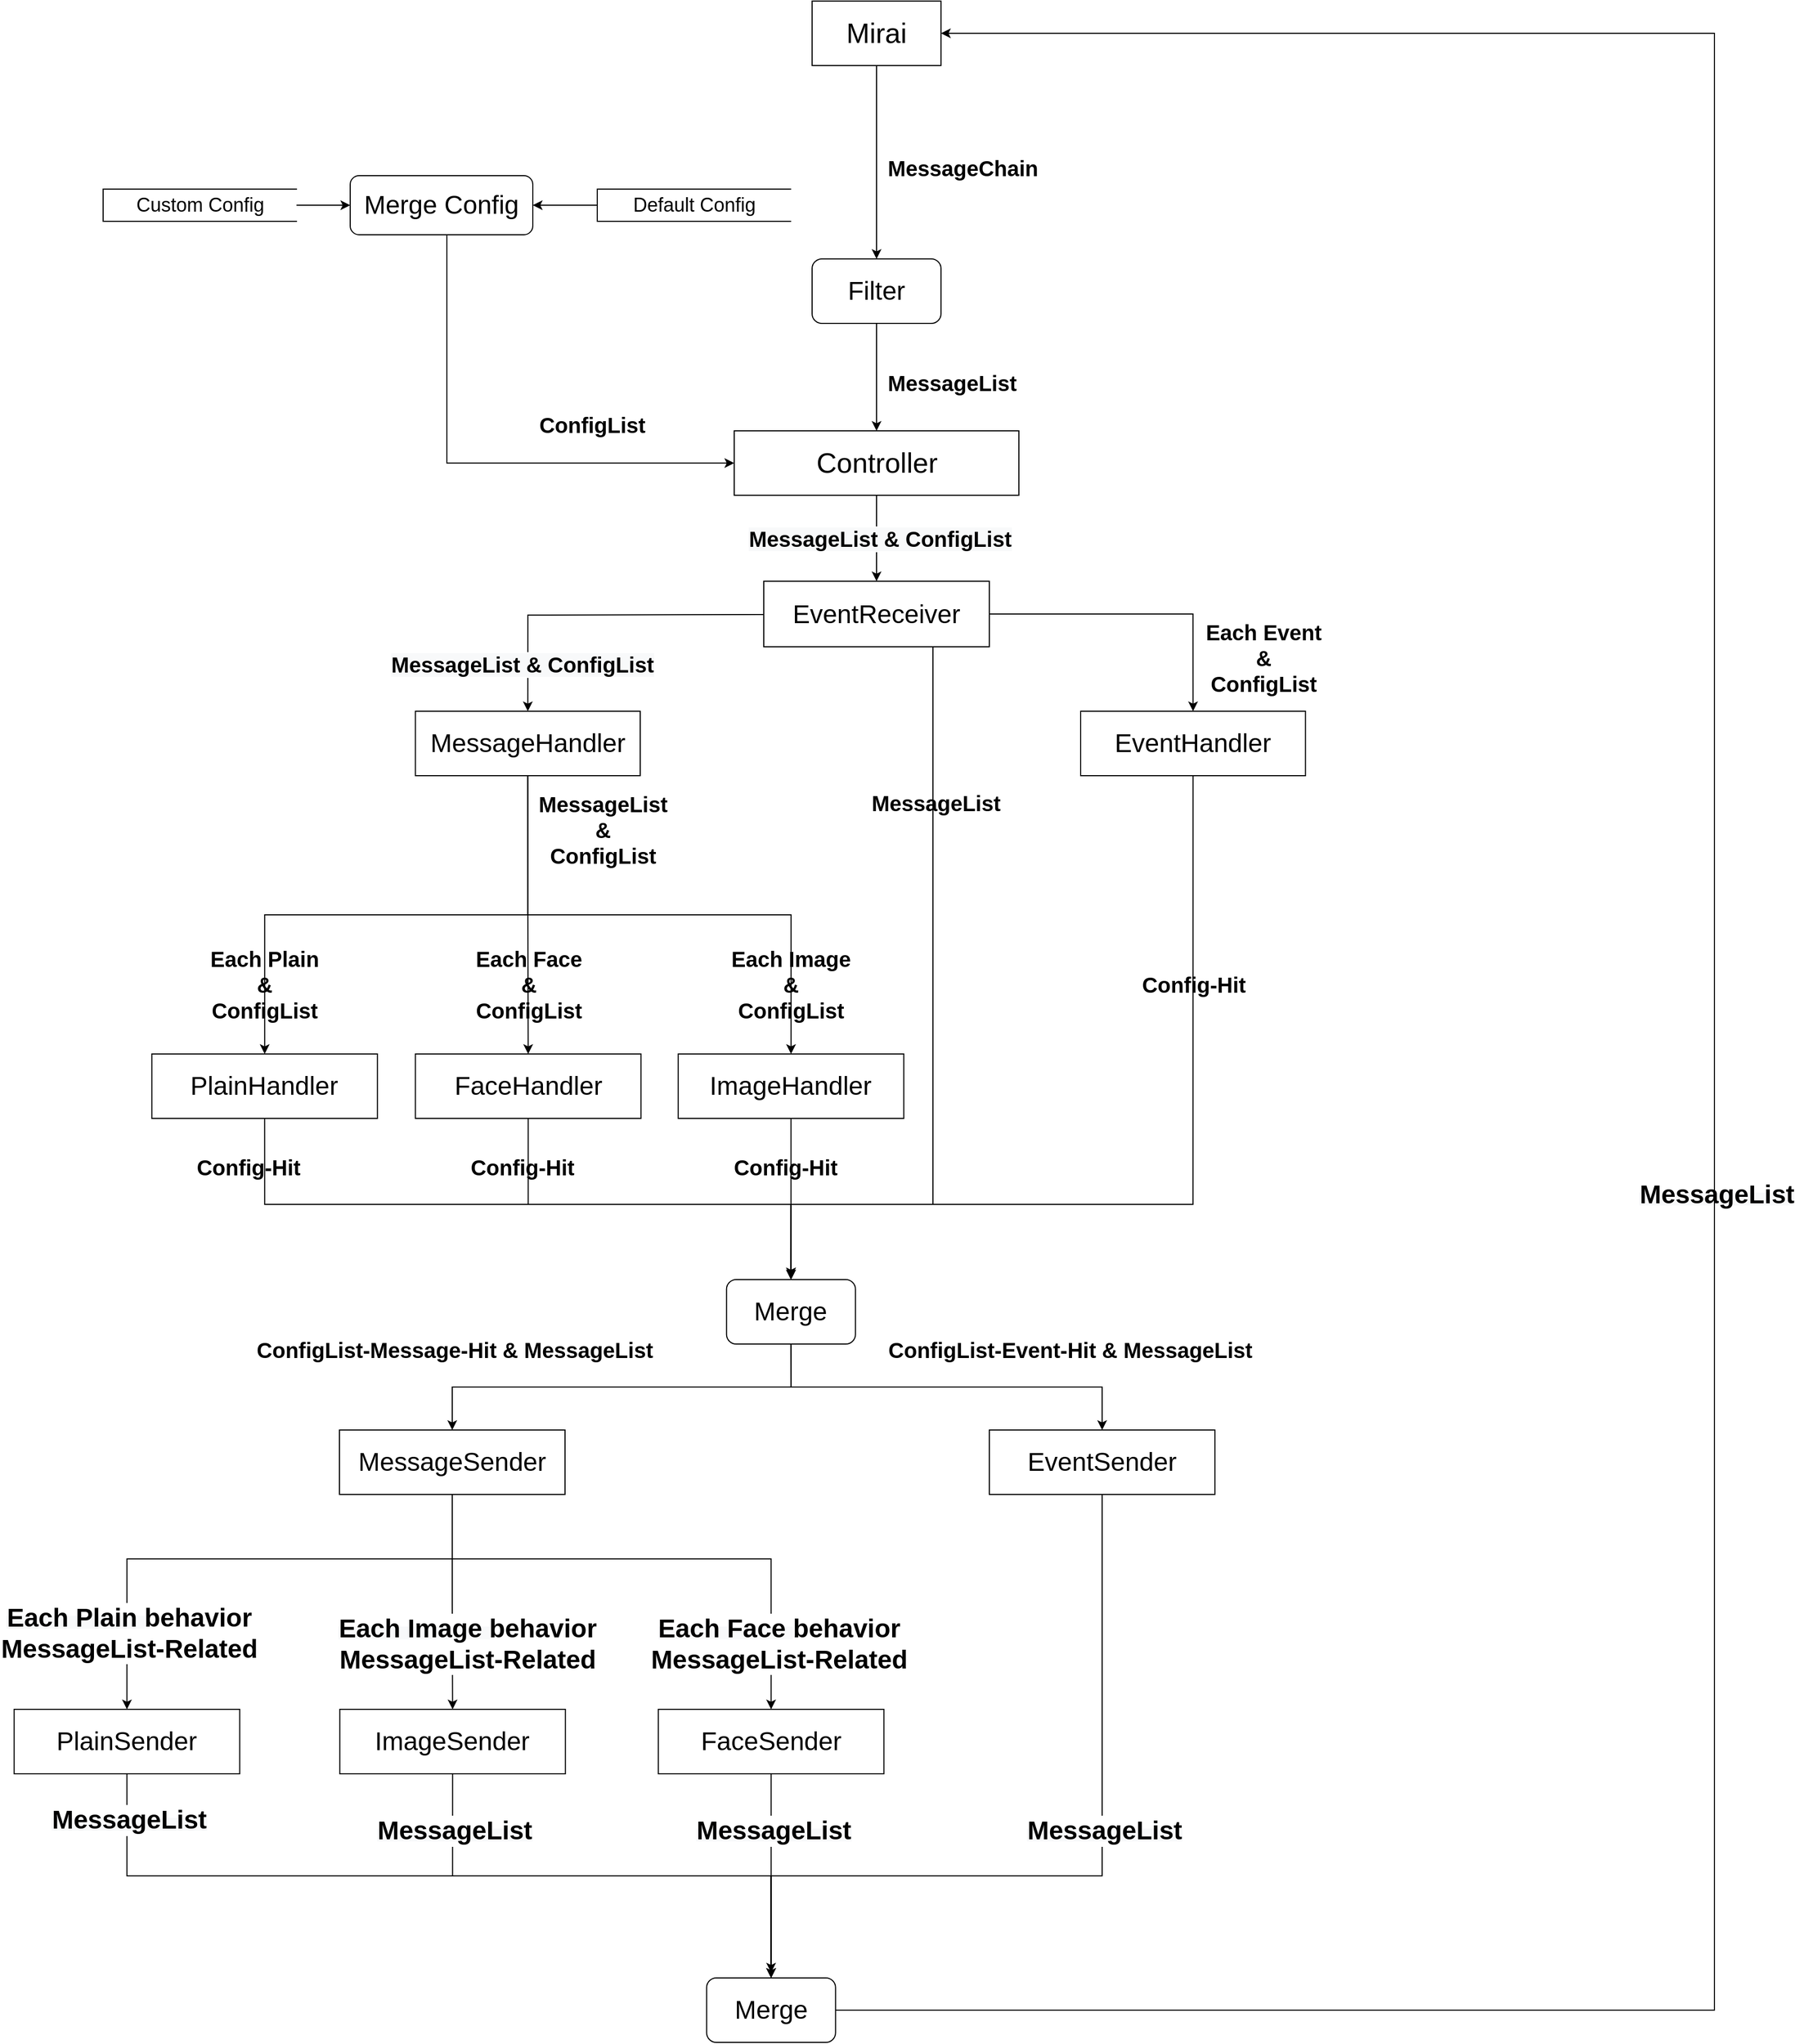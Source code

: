 <mxfile version="12.6.5" type="device"><diagram id="Zf6IZv06va2XPrQwD09p" name="第 1 页"><mxGraphModel dx="1851" dy="1761" grid="1" gridSize="10" guides="1" tooltips="1" connect="1" arrows="1" fold="1" page="1" pageScale="1" pageWidth="827" pageHeight="1169" math="0" shadow="0"><root><mxCell id="0"/><mxCell id="1" parent="0"/><mxCell id="IMlnfKx3iFtXS9hZIWbz-4" value="" style="edgeStyle=orthogonalEdgeStyle;rounded=0;orthogonalLoop=1;jettySize=auto;html=1;fontSize=18;entryX=0.5;entryY=0;entryDx=0;entryDy=0;" parent="1" source="IMlnfKx3iFtXS9hZIWbz-2" target="ad4qZqW91-yAQadWmKgG-16" edge="1"><mxGeometry relative="1" as="geometry"/></mxCell><mxCell id="IMlnfKx3iFtXS9hZIWbz-2" value="Mirai" style="rounded=0;whiteSpace=wrap;html=1;fontSize=26;" parent="1" vertex="1"><mxGeometry x="580" y="-410" width="120" height="60" as="geometry"/></mxCell><mxCell id="ad4qZqW91-yAQadWmKgG-41" style="edgeStyle=orthogonalEdgeStyle;rounded=0;orthogonalLoop=1;jettySize=auto;html=1;exitX=0.5;exitY=1;exitDx=0;exitDy=0;entryX=0.5;entryY=0;entryDx=0;entryDy=0;" parent="1" source="IMlnfKx3iFtXS9hZIWbz-3" target="ad4qZqW91-yAQadWmKgG-75" edge="1"><mxGeometry relative="1" as="geometry"><mxPoint x="640" y="131" as="targetPoint"/></mxGeometry></mxCell><mxCell id="ad4qZqW91-yAQadWmKgG-74" value="&lt;span style=&quot;font-size: 20px ; font-weight: 700 ; background-color: rgb(248 , 249 , 250)&quot;&gt;MessageList &amp;amp; ConfigList&lt;/span&gt;" style="edgeLabel;html=1;align=center;verticalAlign=middle;resizable=0;points=[];" parent="ad4qZqW91-yAQadWmKgG-41" vertex="1" connectable="0"><mxGeometry x="-0.391" y="3" relative="1" as="geometry"><mxPoint y="15.71" as="offset"/></mxGeometry></mxCell><mxCell id="IMlnfKx3iFtXS9hZIWbz-3" value="Controller" style="rounded=0;whiteSpace=wrap;html=1;fontSize=26;" parent="1" vertex="1"><mxGeometry x="507.5" y="-10" width="265" height="60" as="geometry"/></mxCell><mxCell id="IMlnfKx3iFtXS9hZIWbz-5" value="MessageChain" style="text;html=1;align=center;verticalAlign=middle;resizable=0;points=[];autosize=1;fontSize=20;fontStyle=1" parent="1" vertex="1"><mxGeometry x="640" y="-270" width="160" height="30" as="geometry"/></mxCell><mxCell id="ad4qZqW91-yAQadWmKgG-62" style="edgeStyle=orthogonalEdgeStyle;rounded=0;orthogonalLoop=1;jettySize=auto;html=1;entryX=0;entryY=0.5;entryDx=0;entryDy=0;" parent="1" source="IMlnfKx3iFtXS9hZIWbz-32" target="ad4qZqW91-yAQadWmKgG-10" edge="1"><mxGeometry relative="1" as="geometry"/></mxCell><mxCell id="IMlnfKx3iFtXS9hZIWbz-32" value="Custom Config" style="html=1;dashed=0;whitespace=wrap;shape=partialRectangle;right=0;fontSize=18;" parent="1" vertex="1"><mxGeometry x="-80" y="-235" width="180" height="30" as="geometry"/></mxCell><mxCell id="IMlnfKx3iFtXS9hZIWbz-41" value="ConfigList" style="text;html=1;align=center;verticalAlign=middle;resizable=0;points=[];autosize=1;fontSize=20;fontStyle=1" parent="1" vertex="1"><mxGeometry x="320" y="-30.71" width="110" height="30" as="geometry"/></mxCell><mxCell id="IMlnfKx3iFtXS9hZIWbz-56" value="MessageList" style="text;html=1;align=center;verticalAlign=middle;resizable=0;points=[];autosize=1;fontSize=20;fontStyle=1" parent="1" vertex="1"><mxGeometry x="640" y="-70" width="140" height="30" as="geometry"/></mxCell><mxCell id="IMlnfKx3iFtXS9hZIWbz-117" value="Each Image&lt;br style=&quot;font-size: 20px&quot;&gt;&amp;amp;&lt;br style=&quot;font-size: 20px&quot;&gt;ConfigList" style="text;html=1;align=center;verticalAlign=middle;resizable=0;points=[];autosize=1;fontSize=20;rotation=0;fontStyle=1" parent="1" vertex="1"><mxGeometry x="495.35" y="465" width="130" height="80" as="geometry"/></mxCell><mxCell id="IMlnfKx3iFtXS9hZIWbz-124" value="Each Event&lt;br style=&quot;font-size: 20px&quot;&gt;&amp;amp;&lt;br style=&quot;font-size: 20px&quot;&gt;ConfigList" style="text;html=1;align=center;verticalAlign=middle;resizable=0;points=[];autosize=1;fontSize=20;rotation=0;fontStyle=1" parent="1" vertex="1"><mxGeometry x="940" y="161" width="120" height="80" as="geometry"/></mxCell><mxCell id="IMlnfKx3iFtXS9hZIWbz-142" value="MessageList&lt;br style=&quot;font-size: 20px&quot;&gt;&amp;amp;&lt;br style=&quot;font-size: 20px&quot;&gt;ConfigList" style="text;html=1;align=center;verticalAlign=middle;resizable=0;points=[];autosize=1;fontSize=20;fontStyle=1" parent="1" vertex="1"><mxGeometry x="315.35" y="321" width="140" height="80" as="geometry"/></mxCell><mxCell id="ad4qZqW91-yAQadWmKgG-45" style="edgeStyle=orthogonalEdgeStyle;rounded=0;orthogonalLoop=1;jettySize=auto;html=1;exitX=0.5;exitY=1;exitDx=0;exitDy=0;" parent="1" source="ad4qZqW91-yAQadWmKgG-6" target="ad4qZqW91-yAQadWmKgG-27" edge="1"><mxGeometry relative="1" as="geometry"/></mxCell><mxCell id="ad4qZqW91-yAQadWmKgG-46" style="edgeStyle=orthogonalEdgeStyle;rounded=0;orthogonalLoop=1;jettySize=auto;html=1;exitX=0.5;exitY=1;exitDx=0;exitDy=0;" parent="1" source="ad4qZqW91-yAQadWmKgG-6" target="ad4qZqW91-yAQadWmKgG-26" edge="1"><mxGeometry relative="1" as="geometry"/></mxCell><mxCell id="HcAoLyQ99VfXe_Rrk7Wu-55" style="edgeStyle=orthogonalEdgeStyle;rounded=0;orthogonalLoop=1;jettySize=auto;html=1;exitX=0.5;exitY=1;exitDx=0;exitDy=0;entryX=0.5;entryY=0;entryDx=0;entryDy=0;strokeColor=#000000;" parent="1" source="ad4qZqW91-yAQadWmKgG-6" target="ad4qZqW91-yAQadWmKgG-21" edge="1"><mxGeometry relative="1" as="geometry"/></mxCell><mxCell id="ad4qZqW91-yAQadWmKgG-6" value="&lt;font style=&quot;font-size: 24px&quot;&gt;MessageHandler&lt;/font&gt;" style="rounded=0;whiteSpace=wrap;html=1;" parent="1" vertex="1"><mxGeometry x="210.71" y="251" width="209.29" height="60" as="geometry"/></mxCell><mxCell id="ad4qZqW91-yAQadWmKgG-63" style="edgeStyle=orthogonalEdgeStyle;rounded=0;orthogonalLoop=1;jettySize=auto;html=1;entryX=0;entryY=0.5;entryDx=0;entryDy=0;" parent="1" source="ad4qZqW91-yAQadWmKgG-10" target="IMlnfKx3iFtXS9hZIWbz-3" edge="1"><mxGeometry relative="1" as="geometry"><Array as="points"><mxPoint x="240" y="20"/></Array></mxGeometry></mxCell><mxCell id="ad4qZqW91-yAQadWmKgG-10" value="&lt;font style=&quot;font-size: 24px&quot;&gt;Merge Config&lt;/font&gt;" style="rounded=1;whiteSpace=wrap;html=1;" parent="1" vertex="1"><mxGeometry x="150" y="-247.5" width="170" height="55" as="geometry"/></mxCell><mxCell id="ad4qZqW91-yAQadWmKgG-61" style="edgeStyle=orthogonalEdgeStyle;rounded=0;orthogonalLoop=1;jettySize=auto;html=1;entryX=1;entryY=0.5;entryDx=0;entryDy=0;" parent="1" source="ad4qZqW91-yAQadWmKgG-11" target="ad4qZqW91-yAQadWmKgG-10" edge="1"><mxGeometry relative="1" as="geometry"/></mxCell><mxCell id="ad4qZqW91-yAQadWmKgG-11" value="Default Config" style="html=1;dashed=0;whitespace=wrap;shape=partialRectangle;right=0;fontSize=18;" parent="1" vertex="1"><mxGeometry x="380" y="-235" width="180" height="30" as="geometry"/></mxCell><mxCell id="ad4qZqW91-yAQadWmKgG-19" style="edgeStyle=orthogonalEdgeStyle;rounded=0;orthogonalLoop=1;jettySize=auto;html=1;exitX=0.5;exitY=1;exitDx=0;exitDy=0;" parent="1" source="ad4qZqW91-yAQadWmKgG-16" target="IMlnfKx3iFtXS9hZIWbz-3" edge="1"><mxGeometry relative="1" as="geometry"><mxPoint x="640" y="-100" as="sourcePoint"/><Array as="points"><mxPoint x="640" y="-20"/><mxPoint x="640" y="-20"/></Array></mxGeometry></mxCell><mxCell id="ad4qZqW91-yAQadWmKgG-16" value="&lt;font style=&quot;font-size: 24px&quot;&gt;Filter&lt;/font&gt;" style="rounded=1;whiteSpace=wrap;html=1;" parent="1" vertex="1"><mxGeometry x="580" y="-170" width="120" height="60" as="geometry"/></mxCell><mxCell id="HcAoLyQ99VfXe_Rrk7Wu-59" style="edgeStyle=orthogonalEdgeStyle;rounded=0;orthogonalLoop=1;jettySize=auto;html=1;exitX=0.5;exitY=1;exitDx=0;exitDy=0;entryX=0.5;entryY=0;entryDx=0;entryDy=0;strokeColor=#000000;" parent="1" source="ad4qZqW91-yAQadWmKgG-21" target="ad4qZqW91-yAQadWmKgG-47" edge="1"><mxGeometry relative="1" as="geometry"><Array as="points"><mxPoint x="316" y="710"/><mxPoint x="560" y="710"/></Array></mxGeometry></mxCell><mxCell id="ad4qZqW91-yAQadWmKgG-21" value="&lt;font style=&quot;font-size: 24px&quot;&gt;FaceHandler&lt;/font&gt;" style="rounded=0;whiteSpace=wrap;html=1;" parent="1" vertex="1"><mxGeometry x="210.7" y="570" width="210" height="60" as="geometry"/></mxCell><mxCell id="HcAoLyQ99VfXe_Rrk7Wu-41" style="edgeStyle=orthogonalEdgeStyle;rounded=0;orthogonalLoop=1;jettySize=auto;html=1;entryX=0.5;entryY=0;entryDx=0;entryDy=0;strokeColor=#000000;exitX=0.5;exitY=1;exitDx=0;exitDy=0;" parent="1" source="ad4qZqW91-yAQadWmKgG-24" edge="1"><mxGeometry relative="1" as="geometry"><mxPoint x="970" y="410" as="sourcePoint"/><mxPoint x="560.35" y="778" as="targetPoint"/><Array as="points"><mxPoint x="935" y="710"/><mxPoint x="560" y="710"/></Array></mxGeometry></mxCell><mxCell id="ad4qZqW91-yAQadWmKgG-24" value="&lt;font style=&quot;font-size: 24px&quot;&gt;EventHandler&lt;/font&gt;" style="rounded=0;whiteSpace=wrap;html=1;" parent="1" vertex="1"><mxGeometry x="830.0" y="251" width="209.29" height="60" as="geometry"/></mxCell><mxCell id="HcAoLyQ99VfXe_Rrk7Wu-58" style="edgeStyle=orthogonalEdgeStyle;rounded=0;orthogonalLoop=1;jettySize=auto;html=1;exitX=0.5;exitY=1;exitDx=0;exitDy=0;entryX=0.5;entryY=0;entryDx=0;entryDy=0;strokeColor=#000000;" parent="1" source="ad4qZqW91-yAQadWmKgG-26" target="ad4qZqW91-yAQadWmKgG-47" edge="1"><mxGeometry relative="1" as="geometry"><Array as="points"><mxPoint x="70" y="710"/><mxPoint x="560" y="710"/></Array></mxGeometry></mxCell><mxCell id="ad4qZqW91-yAQadWmKgG-26" value="&lt;font style=&quot;font-size: 24px&quot;&gt;PlainHandler&lt;/font&gt;" style="rounded=0;whiteSpace=wrap;html=1;" parent="1" vertex="1"><mxGeometry x="-34.65" y="570" width="210" height="60" as="geometry"/></mxCell><mxCell id="HcAoLyQ99VfXe_Rrk7Wu-37" style="edgeStyle=orthogonalEdgeStyle;rounded=0;orthogonalLoop=1;jettySize=auto;html=1;exitX=0.5;exitY=1;exitDx=0;exitDy=0;entryX=0.5;entryY=0;entryDx=0;entryDy=0;strokeColor=#000000;" parent="1" source="ad4qZqW91-yAQadWmKgG-27" target="ad4qZqW91-yAQadWmKgG-47" edge="1"><mxGeometry relative="1" as="geometry"/></mxCell><mxCell id="ad4qZqW91-yAQadWmKgG-27" value="&lt;font style=&quot;font-size: 24px&quot;&gt;ImageHandler&lt;/font&gt;" style="rounded=0;whiteSpace=wrap;html=1;" parent="1" vertex="1"><mxGeometry x="455.35" y="570" width="210" height="60" as="geometry"/></mxCell><mxCell id="ad4qZqW91-yAQadWmKgG-29" value="Each Plain&lt;br style=&quot;font-size: 20px&quot;&gt;&amp;amp;&lt;br style=&quot;font-size: 20px&quot;&gt;ConfigList" style="text;html=1;align=center;verticalAlign=middle;resizable=0;points=[];autosize=1;fontSize=20;rotation=0;fontStyle=1" parent="1" vertex="1"><mxGeometry x="10.35" y="465" width="120" height="80" as="geometry"/></mxCell><mxCell id="HcAoLyQ99VfXe_Rrk7Wu-66" style="edgeStyle=orthogonalEdgeStyle;rounded=0;orthogonalLoop=1;jettySize=auto;html=1;exitX=0.5;exitY=1;exitDx=0;exitDy=0;entryX=0.5;entryY=0;entryDx=0;entryDy=0;strokeColor=#000000;" parent="1" source="ad4qZqW91-yAQadWmKgG-33" target="HcAoLyQ99VfXe_Rrk7Wu-8" edge="1"><mxGeometry relative="1" as="geometry"><Array as="points"><mxPoint x="245" y="1040"/><mxPoint x="-58" y="1040"/></Array></mxGeometry></mxCell><mxCell id="HcAoLyQ99VfXe_Rrk7Wu-67" style="edgeStyle=orthogonalEdgeStyle;rounded=0;orthogonalLoop=1;jettySize=auto;html=1;exitX=0.5;exitY=1;exitDx=0;exitDy=0;entryX=0.5;entryY=0;entryDx=0;entryDy=0;strokeColor=#000000;" parent="1" source="ad4qZqW91-yAQadWmKgG-33" target="HcAoLyQ99VfXe_Rrk7Wu-9" edge="1"><mxGeometry relative="1" as="geometry"/></mxCell><mxCell id="HcAoLyQ99VfXe_Rrk7Wu-68" style="edgeStyle=orthogonalEdgeStyle;rounded=0;orthogonalLoop=1;jettySize=auto;html=1;exitX=0.5;exitY=1;exitDx=0;exitDy=0;entryX=0.5;entryY=0;entryDx=0;entryDy=0;strokeColor=#000000;" parent="1" source="ad4qZqW91-yAQadWmKgG-33" target="HcAoLyQ99VfXe_Rrk7Wu-10" edge="1"><mxGeometry relative="1" as="geometry"><Array as="points"><mxPoint x="245" y="1040"/><mxPoint x="542" y="1040"/></Array></mxGeometry></mxCell><mxCell id="ad4qZqW91-yAQadWmKgG-33" value="&lt;font style=&quot;font-size: 24px&quot;&gt;MessageSender&lt;/font&gt;" style="rounded=0;whiteSpace=wrap;html=1;" parent="1" vertex="1"><mxGeometry x="140" y="920" width="210" height="60" as="geometry"/></mxCell><mxCell id="ad4qZqW91-yAQadWmKgG-42" style="edgeStyle=orthogonalEdgeStyle;rounded=0;orthogonalLoop=1;jettySize=auto;html=1;entryX=0.5;entryY=0;entryDx=0;entryDy=0;" parent="1" target="ad4qZqW91-yAQadWmKgG-6" edge="1"><mxGeometry relative="1" as="geometry"><mxPoint x="535" y="161" as="sourcePoint"/></mxGeometry></mxCell><mxCell id="ad4qZqW91-yAQadWmKgG-43" style="edgeStyle=orthogonalEdgeStyle;rounded=0;orthogonalLoop=1;jettySize=auto;html=1;exitX=1;exitY=0.5;exitDx=0;exitDy=0;entryX=0.5;entryY=0;entryDx=0;entryDy=0;" parent="1" source="ad4qZqW91-yAQadWmKgG-75" target="ad4qZqW91-yAQadWmKgG-24" edge="1"><mxGeometry relative="1" as="geometry"><mxPoint x="745" y="161" as="sourcePoint"/></mxGeometry></mxCell><mxCell id="HcAoLyQ99VfXe_Rrk7Wu-63" style="edgeStyle=orthogonalEdgeStyle;rounded=0;orthogonalLoop=1;jettySize=auto;html=1;exitX=0.5;exitY=1;exitDx=0;exitDy=0;entryX=0.5;entryY=0;entryDx=0;entryDy=0;strokeColor=#000000;" parent="1" source="ad4qZqW91-yAQadWmKgG-47" target="ad4qZqW91-yAQadWmKgG-33" edge="1"><mxGeometry relative="1" as="geometry"/></mxCell><mxCell id="HcAoLyQ99VfXe_Rrk7Wu-64" style="edgeStyle=orthogonalEdgeStyle;rounded=0;orthogonalLoop=1;jettySize=auto;html=1;exitX=0.5;exitY=1;exitDx=0;exitDy=0;entryX=0.5;entryY=0;entryDx=0;entryDy=0;strokeColor=#000000;" parent="1" source="ad4qZqW91-yAQadWmKgG-47" target="HcAoLyQ99VfXe_Rrk7Wu-11" edge="1"><mxGeometry relative="1" as="geometry"/></mxCell><mxCell id="ad4qZqW91-yAQadWmKgG-47" value="&lt;font style=&quot;font-size: 24px&quot;&gt;Merge&lt;/font&gt;" style="rounded=1;whiteSpace=wrap;html=1;" parent="1" vertex="1"><mxGeometry x="500.35" y="780" width="120" height="60" as="geometry"/></mxCell><mxCell id="HcAoLyQ99VfXe_Rrk7Wu-48" style="edgeStyle=orthogonalEdgeStyle;rounded=0;orthogonalLoop=1;jettySize=auto;html=1;strokeColor=#000000;entryX=0.5;entryY=0;entryDx=0;entryDy=0;exitX=0.75;exitY=1;exitDx=0;exitDy=0;" parent="1" source="ad4qZqW91-yAQadWmKgG-75" edge="1"><mxGeometry relative="1" as="geometry"><mxPoint x="560.35" y="778" as="targetPoint"/><mxPoint x="660" y="250" as="sourcePoint"/><Array as="points"><mxPoint x="693" y="710"/><mxPoint x="560" y="710"/></Array></mxGeometry></mxCell><mxCell id="ad4qZqW91-yAQadWmKgG-75" value="&lt;span style=&quot;font-size: 24px&quot;&gt;EventReceiver&lt;/span&gt;" style="rounded=0;whiteSpace=wrap;html=1;" parent="1" vertex="1"><mxGeometry x="535" y="130" width="210" height="61" as="geometry"/></mxCell><mxCell id="HcAoLyQ99VfXe_Rrk7Wu-1" value="&lt;span style=&quot;font-size: 20px ; font-weight: 700 ; background-color: rgb(248 , 249 , 250)&quot;&gt;MessageList &amp;amp; ConfigList&lt;/span&gt;" style="edgeLabel;html=1;align=center;verticalAlign=middle;resizable=0;points=[];" parent="1" vertex="1" connectable="0"><mxGeometry x="310" y="190.996" as="geometry"><mxPoint y="15.71" as="offset"/></mxGeometry></mxCell><mxCell id="HcAoLyQ99VfXe_Rrk7Wu-3" value="Config-Hit" style="text;html=1;align=center;verticalAlign=middle;resizable=0;points=[];autosize=1;fontSize=20;fontStyle=1" parent="1" vertex="1"><mxGeometry x="879.64" y="490" width="110" height="30" as="geometry"/></mxCell><mxCell id="HcAoLyQ99VfXe_Rrk7Wu-5" value="&lt;span style=&quot;background-color: rgb(248 , 249 , 250)&quot;&gt;&lt;font style=&quot;font-size: 24px&quot;&gt;MessageList&lt;/font&gt;&lt;/span&gt;" style="edgeLabel;html=1;align=center;verticalAlign=middle;resizable=0;points=[];fontStyle=1" parent="1" vertex="1" connectable="0"><mxGeometry x="1420" y="690.001" as="geometry"><mxPoint x="1.65" y="10.43" as="offset"/></mxGeometry></mxCell><mxCell id="HcAoLyQ99VfXe_Rrk7Wu-69" style="edgeStyle=orthogonalEdgeStyle;rounded=0;orthogonalLoop=1;jettySize=auto;html=1;exitX=0.5;exitY=1;exitDx=0;exitDy=0;entryX=0.5;entryY=0;entryDx=0;entryDy=0;strokeColor=#000000;" parent="1" source="HcAoLyQ99VfXe_Rrk7Wu-8" target="HcAoLyQ99VfXe_Rrk7Wu-23" edge="1"><mxGeometry relative="1" as="geometry"/></mxCell><mxCell id="HcAoLyQ99VfXe_Rrk7Wu-8" value="&lt;font style=&quot;font-size: 24px&quot;&gt;PlainSender&lt;/font&gt;" style="rounded=0;whiteSpace=wrap;html=1;" parent="1" vertex="1"><mxGeometry x="-162.82" y="1180" width="210" height="60" as="geometry"/></mxCell><mxCell id="HcAoLyQ99VfXe_Rrk7Wu-70" style="edgeStyle=orthogonalEdgeStyle;rounded=0;orthogonalLoop=1;jettySize=auto;html=1;exitX=0.5;exitY=1;exitDx=0;exitDy=0;strokeColor=#000000;entryX=0.5;entryY=0;entryDx=0;entryDy=0;" parent="1" source="HcAoLyQ99VfXe_Rrk7Wu-9" target="HcAoLyQ99VfXe_Rrk7Wu-23" edge="1"><mxGeometry relative="1" as="geometry"><mxPoint x="640" y="1340" as="targetPoint"/></mxGeometry></mxCell><mxCell id="HcAoLyQ99VfXe_Rrk7Wu-9" value="&lt;font style=&quot;font-size: 24px&quot;&gt;ImageSender&lt;/font&gt;" style="rounded=0;whiteSpace=wrap;html=1;" parent="1" vertex="1"><mxGeometry x="140.33" y="1180" width="210" height="60" as="geometry"/></mxCell><mxCell id="HcAoLyQ99VfXe_Rrk7Wu-72" style="edgeStyle=orthogonalEdgeStyle;rounded=0;orthogonalLoop=1;jettySize=auto;html=1;exitX=0.5;exitY=1;exitDx=0;exitDy=0;entryX=0.5;entryY=0;entryDx=0;entryDy=0;strokeColor=#000000;" parent="1" source="HcAoLyQ99VfXe_Rrk7Wu-10" target="HcAoLyQ99VfXe_Rrk7Wu-23" edge="1"><mxGeometry relative="1" as="geometry"/></mxCell><mxCell id="HcAoLyQ99VfXe_Rrk7Wu-10" value="&lt;font style=&quot;font-size: 24px&quot;&gt;FaceSender&lt;/font&gt;" style="rounded=0;whiteSpace=wrap;html=1;" parent="1" vertex="1"><mxGeometry x="436.83" y="1180" width="210" height="60" as="geometry"/></mxCell><mxCell id="HcAoLyQ99VfXe_Rrk7Wu-73" style="edgeStyle=orthogonalEdgeStyle;rounded=0;orthogonalLoop=1;jettySize=auto;html=1;entryX=0.5;entryY=0;entryDx=0;entryDy=0;strokeColor=#000000;exitX=0.5;exitY=1;exitDx=0;exitDy=0;" parent="1" source="HcAoLyQ99VfXe_Rrk7Wu-11" edge="1"><mxGeometry relative="1" as="geometry"><mxPoint x="850" y="1050" as="sourcePoint"/><mxPoint x="541.83" y="1425" as="targetPoint"/><Array as="points"><mxPoint x="850" y="1335"/><mxPoint x="542" y="1335"/></Array></mxGeometry></mxCell><mxCell id="HcAoLyQ99VfXe_Rrk7Wu-11" value="&lt;font style=&quot;font-size: 24px&quot;&gt;EventSender&lt;/font&gt;" style="rounded=0;whiteSpace=wrap;html=1;" parent="1" vertex="1"><mxGeometry x="745" y="920" width="210" height="60" as="geometry"/></mxCell><mxCell id="HcAoLyQ99VfXe_Rrk7Wu-17" value="&lt;span style=&quot;background-color: rgb(248 , 249 , 250)&quot;&gt;&lt;font style=&quot;font-size: 24px&quot;&gt;Each Plain&amp;nbsp;&lt;/font&gt;&lt;/span&gt;&lt;span style=&quot;font-size: 24px&quot;&gt;behavior&lt;br&gt;MessageList-&lt;/span&gt;&lt;span style=&quot;font-size: 24px&quot;&gt;Related&lt;/span&gt;&lt;span style=&quot;font-size: 24px&quot;&gt;&lt;br&gt;&lt;/span&gt;" style="edgeLabel;html=1;align=center;verticalAlign=middle;resizable=0;points=[];fontStyle=1" parent="1" vertex="1" connectable="0"><mxGeometry x="-70" y="1080.001" as="geometry"><mxPoint x="13.65" y="28.43" as="offset"/></mxGeometry></mxCell><mxCell id="HcAoLyQ99VfXe_Rrk7Wu-18" value="&lt;span style=&quot;background-color: rgb(248 , 249 , 250)&quot;&gt;&lt;font style=&quot;font-size: 24px&quot;&gt;Each Image&amp;nbsp;&lt;/font&gt;&lt;/span&gt;&lt;span style=&quot;font-size: 24px&quot;&gt;behavior&lt;br&gt;MessageList-&lt;/span&gt;&lt;span style=&quot;font-size: 24px&quot;&gt;Related&lt;/span&gt;&lt;span style=&quot;font-size: 24px&quot;&gt;&lt;br&gt;&lt;/span&gt;" style="edgeLabel;html=1;align=center;verticalAlign=middle;resizable=0;points=[];fontStyle=1" parent="1" vertex="1" connectable="0"><mxGeometry x="245" y="1090.001" as="geometry"><mxPoint x="13.65" y="28.43" as="offset"/></mxGeometry></mxCell><mxCell id="HcAoLyQ99VfXe_Rrk7Wu-19" value="&lt;span style=&quot;background-color: rgb(248 , 249 , 250)&quot;&gt;&lt;font style=&quot;font-size: 24px&quot;&gt;Each Face&amp;nbsp;&lt;/font&gt;&lt;/span&gt;&lt;span style=&quot;font-size: 24px&quot;&gt;behavior&lt;br&gt;MessageList-&lt;/span&gt;&lt;span style=&quot;font-size: 24px&quot;&gt;Related&lt;/span&gt;&lt;span style=&quot;font-size: 24px&quot;&gt;&lt;br&gt;&lt;/span&gt;" style="edgeLabel;html=1;align=center;verticalAlign=middle;resizable=0;points=[];fontStyle=1" parent="1" vertex="1" connectable="0"><mxGeometry x="535" y="1090.001" as="geometry"><mxPoint x="13.65" y="28.43" as="offset"/></mxGeometry></mxCell><mxCell id="HcAoLyQ99VfXe_Rrk7Wu-46" style="edgeStyle=orthogonalEdgeStyle;rounded=0;orthogonalLoop=1;jettySize=auto;html=1;exitX=1;exitY=0.5;exitDx=0;exitDy=0;strokeColor=#000000;entryX=1;entryY=0.5;entryDx=0;entryDy=0;" parent="1" source="HcAoLyQ99VfXe_Rrk7Wu-23" target="IMlnfKx3iFtXS9hZIWbz-2" edge="1"><mxGeometry relative="1" as="geometry"><mxPoint x="1450" y="-350" as="targetPoint"/><Array as="points"><mxPoint x="1420" y="1460"/><mxPoint x="1420" y="-380"/></Array></mxGeometry></mxCell><mxCell id="HcAoLyQ99VfXe_Rrk7Wu-23" value="&lt;font style=&quot;font-size: 24px&quot;&gt;Merge&lt;/font&gt;" style="rounded=1;whiteSpace=wrap;html=1;" parent="1" vertex="1"><mxGeometry x="481.83" y="1430" width="120" height="60" as="geometry"/></mxCell><mxCell id="HcAoLyQ99VfXe_Rrk7Wu-28" value="&lt;span style=&quot;background-color: rgb(248 , 249 , 250)&quot;&gt;&lt;font style=&quot;font-size: 24px&quot;&gt;MessageList&lt;/font&gt;&lt;/span&gt;" style="edgeLabel;html=1;align=center;verticalAlign=middle;resizable=0;points=[];fontStyle=1" parent="1" vertex="1" connectable="0"><mxGeometry x="-57.82" y="1289.997" as="geometry"><mxPoint x="1.65" y="-7.57" as="offset"/></mxGeometry></mxCell><mxCell id="HcAoLyQ99VfXe_Rrk7Wu-33" value="Config-Hit" style="text;html=1;align=center;verticalAlign=middle;resizable=0;points=[];autosize=1;fontSize=20;fontStyle=1" parent="1" vertex="1"><mxGeometry x="1.243e-14" y="660" width="110" height="30" as="geometry"/></mxCell><mxCell id="HcAoLyQ99VfXe_Rrk7Wu-32" value="ConfigList-Message-Hit &amp;amp; MessageList" style="text;html=1;align=center;verticalAlign=middle;resizable=0;points=[];autosize=1;fontSize=20;fontStyle=1" parent="1" vertex="1"><mxGeometry x="56.83" y="830" width="380" height="30" as="geometry"/></mxCell><mxCell id="HcAoLyQ99VfXe_Rrk7Wu-49" value="MessageList" style="text;html=1;align=center;verticalAlign=middle;resizable=0;points=[];autosize=1;fontSize=20;fontStyle=1" parent="1" vertex="1"><mxGeometry x="625.35" y="321" width="140" height="30" as="geometry"/></mxCell><mxCell id="HcAoLyQ99VfXe_Rrk7Wu-56" value="Each Face&lt;br style=&quot;font-size: 20px&quot;&gt;&amp;amp;&lt;br style=&quot;font-size: 20px&quot;&gt;ConfigList" style="text;html=1;align=center;verticalAlign=middle;resizable=0;points=[];autosize=1;fontSize=20;rotation=0;fontStyle=1" parent="1" vertex="1"><mxGeometry x="260.7" y="465" width="110" height="80" as="geometry"/></mxCell><mxCell id="HcAoLyQ99VfXe_Rrk7Wu-65" value="ConfigList-Event-Hit &amp;amp; MessageList" style="text;html=1;align=center;verticalAlign=middle;resizable=0;points=[];autosize=1;fontSize=20;fontStyle=1" parent="1" vertex="1"><mxGeometry x="644.64" y="830" width="350" height="30" as="geometry"/></mxCell><mxCell id="HcAoLyQ99VfXe_Rrk7Wu-76" value="&lt;span style=&quot;background-color: rgb(248 , 249 , 250)&quot;&gt;&lt;font style=&quot;font-size: 24px&quot;&gt;MessageList&lt;/font&gt;&lt;/span&gt;" style="edgeLabel;html=1;align=center;verticalAlign=middle;resizable=0;points=[];fontStyle=1" parent="1" vertex="1" connectable="0"><mxGeometry x="850" y="1299.997" as="geometry"><mxPoint x="1.65" y="-7.57" as="offset"/></mxGeometry></mxCell><mxCell id="HcAoLyQ99VfXe_Rrk7Wu-77" value="&lt;span style=&quot;background-color: rgb(248 , 249 , 250)&quot;&gt;&lt;font style=&quot;font-size: 24px&quot;&gt;MessageList&lt;/font&gt;&lt;/span&gt;" style="edgeLabel;html=1;align=center;verticalAlign=middle;resizable=0;points=[];fontStyle=1" parent="1" vertex="1" connectable="0"><mxGeometry x="541.83" y="1299.997" as="geometry"><mxPoint x="1.65" y="-7.57" as="offset"/></mxGeometry></mxCell><mxCell id="HcAoLyQ99VfXe_Rrk7Wu-78" value="&lt;span style=&quot;background-color: rgb(248 , 249 , 250)&quot;&gt;&lt;font style=&quot;font-size: 24px&quot;&gt;MessageList&lt;/font&gt;&lt;/span&gt;" style="edgeLabel;html=1;align=center;verticalAlign=middle;resizable=0;points=[];fontStyle=1" parent="1" vertex="1" connectable="0"><mxGeometry x="245.0" y="1299.997" as="geometry"><mxPoint x="1.65" y="-7.57" as="offset"/></mxGeometry></mxCell><mxCell id="rSWZM1r_LOD1Xdbwq4qv-1" value="Config-Hit" style="text;html=1;align=center;verticalAlign=middle;resizable=0;points=[];autosize=1;fontSize=20;fontStyle=1" vertex="1" parent="1"><mxGeometry x="255" y="660" width="110" height="30" as="geometry"/></mxCell><mxCell id="rSWZM1r_LOD1Xdbwq4qv-2" value="Config-Hit" style="text;html=1;align=center;verticalAlign=middle;resizable=0;points=[];autosize=1;fontSize=20;fontStyle=1" vertex="1" parent="1"><mxGeometry x="500.35" y="660" width="110" height="30" as="geometry"/></mxCell></root></mxGraphModel></diagram></mxfile>